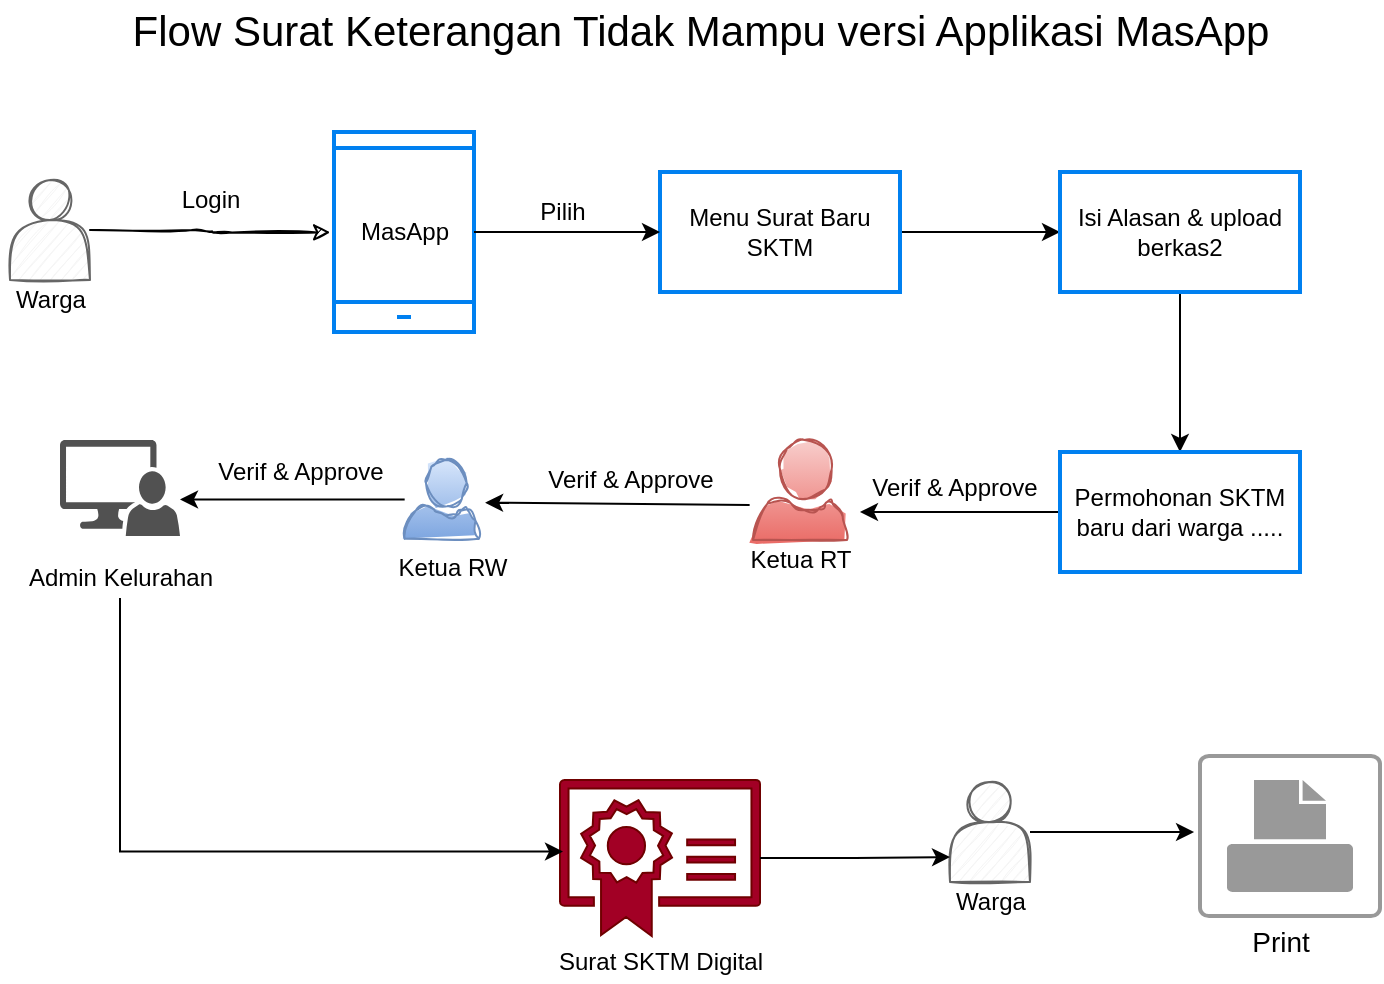 <mxfile version="13.9.2" type="github">
  <diagram id="0zatQa9Q_zkhuQpF7yqE" name="Page-1">
    <mxGraphModel dx="1019" dy="519" grid="1" gridSize="10" guides="1" tooltips="1" connect="1" arrows="1" fold="1" page="1" pageScale="1" pageWidth="850" pageHeight="1400" math="0" shadow="0">
      <root>
        <mxCell id="0" />
        <mxCell id="1" parent="0" />
        <mxCell id="LSEEJIswdZfOmqSNmd1V-1" style="edgeStyle=orthogonalEdgeStyle;orthogonalLoop=1;jettySize=auto;html=1;fontSize=21;sketch=1;entryX=-0.027;entryY=0.502;entryDx=0;entryDy=0;entryPerimeter=0;" edge="1" parent="1" source="LSEEJIswdZfOmqSNmd1V-12" target="LSEEJIswdZfOmqSNmd1V-41">
          <mxGeometry relative="1" as="geometry">
            <mxPoint x="220" y="155" as="targetPoint" />
          </mxGeometry>
        </mxCell>
        <mxCell id="LSEEJIswdZfOmqSNmd1V-4" value="Login" style="text;html=1;align=center;verticalAlign=middle;resizable=0;points=[];autosize=1;fontSize=12;sketch=1;" vertex="1" parent="1">
          <mxGeometry x="145" y="130" width="40" height="20" as="geometry" />
        </mxCell>
        <mxCell id="LSEEJIswdZfOmqSNmd1V-11" value="" style="group" vertex="1" connectable="0" parent="1">
          <mxGeometry x="60" y="130" width="50" height="70" as="geometry" />
        </mxCell>
        <mxCell id="LSEEJIswdZfOmqSNmd1V-12" value="" style="shape=actor;whiteSpace=wrap;html=1;fillColor=#f5f5f5;strokeColor=#666666;fontColor=#333333;sketch=1;" vertex="1" parent="LSEEJIswdZfOmqSNmd1V-11">
          <mxGeometry x="5" width="40" height="50" as="geometry" />
        </mxCell>
        <mxCell id="LSEEJIswdZfOmqSNmd1V-13" value="Warga" style="text;html=1;align=center;verticalAlign=middle;resizable=0;points=[];autosize=1;sketch=1;" vertex="1" parent="LSEEJIswdZfOmqSNmd1V-11">
          <mxGeometry y="50" width="50" height="20" as="geometry" />
        </mxCell>
        <mxCell id="LSEEJIswdZfOmqSNmd1V-43" value="" style="group" vertex="1" connectable="0" parent="1">
          <mxGeometry x="227" y="106" width="70" height="100" as="geometry" />
        </mxCell>
        <mxCell id="LSEEJIswdZfOmqSNmd1V-41" value="" style="html=1;verticalLabelPosition=bottom;align=center;labelBackgroundColor=#ffffff;verticalAlign=top;strokeWidth=2;strokeColor=#0080F0;shadow=0;dashed=0;shape=mxgraph.ios7.icons.smartphone;" vertex="1" parent="LSEEJIswdZfOmqSNmd1V-43">
          <mxGeometry width="70" height="100" as="geometry" />
        </mxCell>
        <mxCell id="LSEEJIswdZfOmqSNmd1V-42" value="MasApp" style="text;html=1;align=center;verticalAlign=middle;resizable=0;points=[];autosize=1;" vertex="1" parent="LSEEJIswdZfOmqSNmd1V-43">
          <mxGeometry x="5" y="40" width="60" height="20" as="geometry" />
        </mxCell>
        <mxCell id="LSEEJIswdZfOmqSNmd1V-48" value="" style="edgeStyle=orthogonalEdgeStyle;rounded=0;orthogonalLoop=1;jettySize=auto;html=1;" edge="1" parent="1" source="LSEEJIswdZfOmqSNmd1V-44" target="LSEEJIswdZfOmqSNmd1V-47">
          <mxGeometry relative="1" as="geometry" />
        </mxCell>
        <mxCell id="LSEEJIswdZfOmqSNmd1V-44" value="Menu Surat Baru SKTM" style="whiteSpace=wrap;html=1;shadow=0;dashed=0;verticalAlign=middle;strokeColor=#0080F0;strokeWidth=2;labelBackgroundColor=#ffffff;" vertex="1" parent="1">
          <mxGeometry x="390" y="126" width="120" height="60" as="geometry" />
        </mxCell>
        <mxCell id="LSEEJIswdZfOmqSNmd1V-45" value="" style="edgeStyle=orthogonalEdgeStyle;rounded=0;orthogonalLoop=1;jettySize=auto;html=1;" edge="1" parent="1" source="LSEEJIswdZfOmqSNmd1V-41" target="LSEEJIswdZfOmqSNmd1V-44">
          <mxGeometry relative="1" as="geometry" />
        </mxCell>
        <mxCell id="LSEEJIswdZfOmqSNmd1V-46" value="Pilih" style="text;html=1;align=center;verticalAlign=middle;resizable=0;points=[];autosize=1;" vertex="1" parent="1">
          <mxGeometry x="321" y="136" width="40" height="20" as="geometry" />
        </mxCell>
        <mxCell id="LSEEJIswdZfOmqSNmd1V-50" value="" style="edgeStyle=orthogonalEdgeStyle;rounded=0;orthogonalLoop=1;jettySize=auto;html=1;" edge="1" parent="1" source="LSEEJIswdZfOmqSNmd1V-47" target="LSEEJIswdZfOmqSNmd1V-49">
          <mxGeometry relative="1" as="geometry" />
        </mxCell>
        <mxCell id="LSEEJIswdZfOmqSNmd1V-47" value="Isi Alasan &amp;amp; upload berkas2" style="whiteSpace=wrap;html=1;shadow=0;dashed=0;strokeColor=#0080F0;strokeWidth=2;labelBackgroundColor=#ffffff;" vertex="1" parent="1">
          <mxGeometry x="590" y="126" width="120" height="60" as="geometry" />
        </mxCell>
        <mxCell id="LSEEJIswdZfOmqSNmd1V-54" style="edgeStyle=orthogonalEdgeStyle;rounded=0;orthogonalLoop=1;jettySize=auto;html=1;entryX=1.138;entryY=0.72;entryDx=0;entryDy=0;entryPerimeter=0;" edge="1" parent="1" source="LSEEJIswdZfOmqSNmd1V-49" target="LSEEJIswdZfOmqSNmd1V-52">
          <mxGeometry relative="1" as="geometry" />
        </mxCell>
        <mxCell id="LSEEJIswdZfOmqSNmd1V-49" value="Permohonan SKTM baru dari warga ....." style="whiteSpace=wrap;html=1;shadow=0;dashed=0;strokeColor=#0080F0;strokeWidth=2;labelBackgroundColor=#ffffff;" vertex="1" parent="1">
          <mxGeometry x="590" y="266" width="120" height="60" as="geometry" />
        </mxCell>
        <mxCell id="LSEEJIswdZfOmqSNmd1V-51" value="" style="group" vertex="1" connectable="0" parent="1">
          <mxGeometry x="425" y="260" width="70" height="70" as="geometry" />
        </mxCell>
        <mxCell id="LSEEJIswdZfOmqSNmd1V-52" value="" style="aspect=fixed;pointerEvents=1;shadow=0;dashed=0;html=1;strokeColor=#b85450;labelPosition=center;verticalLabelPosition=bottom;verticalAlign=top;align=center;fillColor=#f8cecc;shape=mxgraph.azure.user;fontSize=21;gradientColor=#ea6b66;sketch=1;" vertex="1" parent="LSEEJIswdZfOmqSNmd1V-51">
          <mxGeometry x="11.5" width="47" height="50" as="geometry" />
        </mxCell>
        <mxCell id="LSEEJIswdZfOmqSNmd1V-53" value="&lt;font style=&quot;font-size: 12px;&quot;&gt;Ketua RT&lt;/font&gt;" style="text;html=1;align=center;verticalAlign=middle;resizable=0;points=[];autosize=1;fontSize=12;strokeWidth=1;sketch=1;" vertex="1" parent="LSEEJIswdZfOmqSNmd1V-51">
          <mxGeometry y="50" width="70" height="20" as="geometry" />
        </mxCell>
        <mxCell id="LSEEJIswdZfOmqSNmd1V-55" value="Verif &amp;amp; Approve" style="text;html=1;align=center;verticalAlign=middle;resizable=0;points=[];autosize=1;" vertex="1" parent="1">
          <mxGeometry x="487" y="274" width="100" height="20" as="geometry" />
        </mxCell>
        <mxCell id="LSEEJIswdZfOmqSNmd1V-57" value="" style="group" vertex="1" connectable="0" parent="1">
          <mxGeometry x="251" y="270" width="69" height="70" as="geometry" />
        </mxCell>
        <mxCell id="LSEEJIswdZfOmqSNmd1V-58" value="" style="aspect=fixed;pointerEvents=1;shadow=0;dashed=0;html=1;strokeColor=#6c8ebf;labelPosition=center;verticalLabelPosition=bottom;verticalAlign=top;align=center;fillColor=#dae8fc;shape=mxgraph.azure.user;fontSize=21;sketch=1;gradientColor=#7EA6E0;" vertex="1" parent="LSEEJIswdZfOmqSNmd1V-57">
          <mxGeometry x="11.336" width="37.063" height="39.429" as="geometry" />
        </mxCell>
        <mxCell id="LSEEJIswdZfOmqSNmd1V-59" value="&lt;font style=&quot;font-size: 12px&quot;&gt;Ketua RW&lt;/font&gt;" style="text;html=1;align=center;verticalAlign=middle;resizable=0;points=[];autosize=1;fontSize=12;strokeWidth=1;sketch=1;" vertex="1" parent="LSEEJIswdZfOmqSNmd1V-57">
          <mxGeometry y="44" width="70" height="20" as="geometry" />
        </mxCell>
        <mxCell id="LSEEJIswdZfOmqSNmd1V-62" value="" style="endArrow=classic;html=1;exitX=-0.036;exitY=0.649;exitDx=0;exitDy=0;exitPerimeter=0;entryX=1.085;entryY=0.541;entryDx=0;entryDy=0;entryPerimeter=0;" edge="1" parent="1" source="LSEEJIswdZfOmqSNmd1V-52" target="LSEEJIswdZfOmqSNmd1V-58">
          <mxGeometry width="50" height="50" relative="1" as="geometry">
            <mxPoint x="310" y="470" as="sourcePoint" />
            <mxPoint x="360" y="420" as="targetPoint" />
          </mxGeometry>
        </mxCell>
        <mxCell id="LSEEJIswdZfOmqSNmd1V-63" value="Verif &amp;amp; Approve" style="text;html=1;align=center;verticalAlign=middle;resizable=0;points=[];autosize=1;" vertex="1" parent="1">
          <mxGeometry x="325" y="270" width="100" height="20" as="geometry" />
        </mxCell>
        <mxCell id="LSEEJIswdZfOmqSNmd1V-68" value="" style="group" vertex="1" connectable="0" parent="1">
          <mxGeometry x="90" y="260" width="85" height="79" as="geometry" />
        </mxCell>
        <mxCell id="LSEEJIswdZfOmqSNmd1V-69" value="" style="pointerEvents=1;shadow=0;dashed=0;html=1;strokeColor=none;labelPosition=center;verticalLabelPosition=bottom;verticalAlign=top;align=center;fillColor=#515151;shape=mxgraph.mscae.system_center.admin_console" vertex="1" parent="LSEEJIswdZfOmqSNmd1V-68">
          <mxGeometry width="60" height="48" as="geometry" />
        </mxCell>
        <mxCell id="LSEEJIswdZfOmqSNmd1V-70" value="Admin Kelurahan" style="text;html=1;align=center;verticalAlign=middle;resizable=0;points=[];autosize=1;" vertex="1" parent="LSEEJIswdZfOmqSNmd1V-68">
          <mxGeometry x="-25" y="59" width="110" height="20" as="geometry" />
        </mxCell>
        <mxCell id="LSEEJIswdZfOmqSNmd1V-71" value="Verif &amp;amp; Approve" style="text;html=1;align=center;verticalAlign=middle;resizable=0;points=[];autosize=1;" vertex="1" parent="1">
          <mxGeometry x="160" y="266" width="100" height="20" as="geometry" />
        </mxCell>
        <mxCell id="LSEEJIswdZfOmqSNmd1V-72" style="edgeStyle=orthogonalEdgeStyle;rounded=0;orthogonalLoop=1;jettySize=auto;html=1;entryX=1;entryY=0.619;entryDx=0;entryDy=0;entryPerimeter=0;" edge="1" parent="1" source="LSEEJIswdZfOmqSNmd1V-58" target="LSEEJIswdZfOmqSNmd1V-69">
          <mxGeometry relative="1" as="geometry" />
        </mxCell>
        <mxCell id="LSEEJIswdZfOmqSNmd1V-74" value="" style="group" vertex="1" connectable="0" parent="1">
          <mxGeometry x="340" y="430" width="110" height="101" as="geometry" />
        </mxCell>
        <mxCell id="LSEEJIswdZfOmqSNmd1V-75" value="" style="html=1;aspect=fixed;shadow=0;align=center;verticalAlign=top;shape=mxgraph.gcp2.certified_industry_standard;sketch=0;fillColor=#a20025;strokeColor=#6F0000;fontColor=#ffffff;" vertex="1" parent="LSEEJIswdZfOmqSNmd1V-74">
          <mxGeometry width="100" height="78" as="geometry" />
        </mxCell>
        <mxCell id="LSEEJIswdZfOmqSNmd1V-76" value="Surat SKTM Digital" style="text;html=1;align=center;verticalAlign=middle;resizable=0;points=[];autosize=1;" vertex="1" parent="LSEEJIswdZfOmqSNmd1V-74">
          <mxGeometry x="-10" y="81" width="120" height="20" as="geometry" />
        </mxCell>
        <mxCell id="LSEEJIswdZfOmqSNmd1V-77" style="edgeStyle=orthogonalEdgeStyle;rounded=0;orthogonalLoop=1;jettySize=auto;html=1;entryX=0.015;entryY=0.459;entryDx=0;entryDy=0;entryPerimeter=0;" edge="1" parent="1" source="LSEEJIswdZfOmqSNmd1V-70" target="LSEEJIswdZfOmqSNmd1V-75">
          <mxGeometry relative="1" as="geometry">
            <Array as="points">
              <mxPoint x="120" y="466" />
            </Array>
          </mxGeometry>
        </mxCell>
        <mxCell id="LSEEJIswdZfOmqSNmd1V-78" value="" style="group" vertex="1" connectable="0" parent="1">
          <mxGeometry x="530" y="431" width="50" height="70" as="geometry" />
        </mxCell>
        <mxCell id="LSEEJIswdZfOmqSNmd1V-79" value="" style="shape=actor;whiteSpace=wrap;html=1;fillColor=#f5f5f5;strokeColor=#666666;fontColor=#333333;sketch=1;" vertex="1" parent="LSEEJIswdZfOmqSNmd1V-78">
          <mxGeometry x="5" width="40" height="50" as="geometry" />
        </mxCell>
        <mxCell id="LSEEJIswdZfOmqSNmd1V-80" value="Warga" style="text;html=1;align=center;verticalAlign=middle;resizable=0;points=[];autosize=1;sketch=1;" vertex="1" parent="LSEEJIswdZfOmqSNmd1V-78">
          <mxGeometry y="50" width="50" height="20" as="geometry" />
        </mxCell>
        <mxCell id="LSEEJIswdZfOmqSNmd1V-81" style="edgeStyle=orthogonalEdgeStyle;rounded=0;orthogonalLoop=1;jettySize=auto;html=1;entryX=0;entryY=0.75;entryDx=0;entryDy=0;" edge="1" parent="1" source="LSEEJIswdZfOmqSNmd1V-75" target="LSEEJIswdZfOmqSNmd1V-79">
          <mxGeometry relative="1" as="geometry" />
        </mxCell>
        <mxCell id="LSEEJIswdZfOmqSNmd1V-82" value="" style="strokeColor=#999999;verticalLabelPosition=bottom;shadow=0;dashed=0;verticalAlign=top;strokeWidth=2;html=1;shape=mxgraph.mockup.misc.printIcon;" vertex="1" parent="1">
          <mxGeometry x="660" y="418" width="90" height="80" as="geometry" />
        </mxCell>
        <mxCell id="LSEEJIswdZfOmqSNmd1V-83" style="edgeStyle=orthogonalEdgeStyle;rounded=0;orthogonalLoop=1;jettySize=auto;html=1;entryX=-0.033;entryY=0.475;entryDx=0;entryDy=0;entryPerimeter=0;" edge="1" parent="1" source="LSEEJIswdZfOmqSNmd1V-79" target="LSEEJIswdZfOmqSNmd1V-82">
          <mxGeometry relative="1" as="geometry" />
        </mxCell>
        <mxCell id="LSEEJIswdZfOmqSNmd1V-84" value="&lt;font style=&quot;font-size: 14px&quot;&gt;Print&lt;/font&gt;" style="text;html=1;align=center;verticalAlign=middle;resizable=0;points=[];autosize=1;" vertex="1" parent="1">
          <mxGeometry x="680" y="501" width="40" height="20" as="geometry" />
        </mxCell>
        <mxCell id="LSEEJIswdZfOmqSNmd1V-86" value="Flow Surat Keterangan Tidak Mampu versi Applikasi MasApp" style="text;html=1;align=center;verticalAlign=middle;resizable=0;points=[];autosize=1;fontSize=21;sketch=1;" vertex="1" parent="1">
          <mxGeometry x="120" y="40" width="580" height="30" as="geometry" />
        </mxCell>
      </root>
    </mxGraphModel>
  </diagram>
</mxfile>

